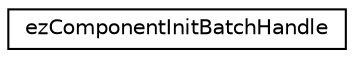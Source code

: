 digraph "Graphical Class Hierarchy"
{
 // LATEX_PDF_SIZE
  edge [fontname="Helvetica",fontsize="10",labelfontname="Helvetica",labelfontsize="10"];
  node [fontname="Helvetica",fontsize="10",shape=record];
  rankdir="LR";
  Node0 [label="ezComponentInitBatchHandle",height=0.2,width=0.4,color="black", fillcolor="white", style="filled",URL="$d7/d7c/classez_component_init_batch_handle.htm",tooltip=" "];
}
